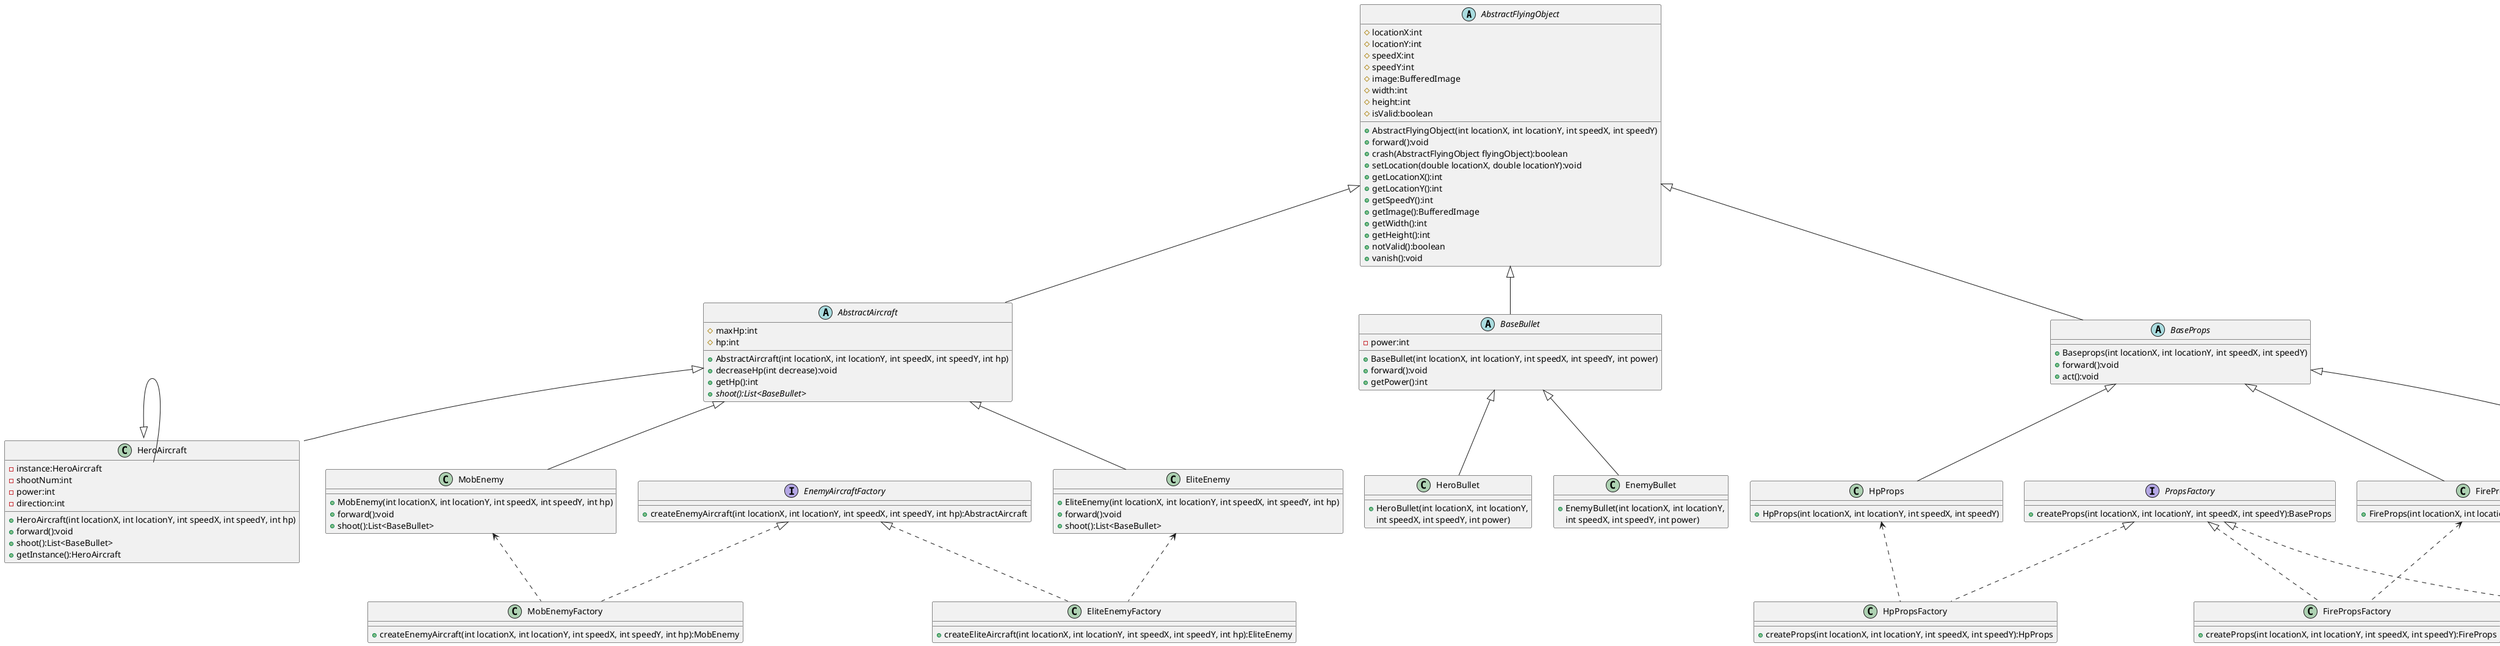 @startuml
'https://plantuml.com/class-diagram

abstract class AbstractFlyingObject
{
    # locationX:int
    # locationY:int
    # speedX:int
    # speedY:int
    # image:BufferedImage
    # width:int
    # height:int
    # isValid:boolean

    + AbstractFlyingObject(int locationX, int locationY, int speedX, int speedY)
    + forward():void
    + crash(AbstractFlyingObject flyingObject):boolean
    + setLocation(double locationX, double locationY):void
    + getLocationX():int
    + getLocationY():int
    + getSpeedY():int
    + getImage():BufferedImage
    + getWidth():int
    + getHeight():int
    + notValid():boolean
    + vanish():void
}
abstract class AbstractAircraft
{
	# maxHp:int
    # hp:int
    + AbstractAircraft(int locationX, int locationY, int speedX, int speedY, int hp)
    + decreaseHp(int decrease):void
    + getHp():int
    + {abstract} shoot():List<BaseBullet>
 }


class HeroAircraft {
    - instance:HeroAircraft
    - shootNum:int
    - power:int
    - direction:int
    + HeroAircraft(int locationX, int locationY, int speedX, int speedY, int hp)
    + forward():void
    + shoot():List<BaseBullet>
    + getInstance():HeroAircraft
}
HeroAircraft <|-- HeroAircraft::instance
AbstractAircraft <|-- HeroAircraft

class MobEnemy {
    + MobEnemy(int locationX, int locationY, int speedX, int speedY, int hp)
    + forward():void
    + shoot():List<BaseBullet>
}
AbstractAircraft <|-- MobEnemy

class EliteEnemy {
    + EliteEnemy(int locationX, int locationY, int speedX, int speedY, int hp)
    + forward():void
    + shoot():List<BaseBullet>
}
AbstractAircraft <|-- EliteEnemy

abstract class BaseBullet
{
    - power:int
    + BaseBullet(int locationX, int locationY, int speedX, int speedY, int power)
    + forward():void
	+ getPower():int
}

class HeroBullet {
    + HeroBullet(int locationX, int locationY,
     int speedX, int speedY, int power)
}

class EnemyBullet {
    + EnemyBullet(int locationX, int locationY,
     int speedX, int speedY, int power)
}

BaseBullet <|-- HeroBullet
BaseBullet <|-- EnemyBullet

abstract class BaseProps
{
    + Baseprops(int locationX, int locationY, int speedX, int speedY)
    + forward():void
	+ act():void
}

class HpProps{
    + HpProps(int locationX, int locationY, int speedX, int speedY)
}

class FireProps{
    + FireProps(int locationX, int locationY, int speedX, int speedY)
}

class BombProps{
    + BombProps(int locationX, int locationY, int speedX, int speedY)
}

BaseProps <|-- HpProps
BaseProps <|-- FireProps
BaseProps <|-- BombProps

AbstractFlyingObject <|-- AbstractAircraft
AbstractFlyingObject <|-- BaseBullet
AbstractFlyingObject <|-- BaseProps

interface EnemyAircraftFactory{
    + createEnemyAircraft(int locationX, int locationY, int speedX, int speedY, int hp):AbstractAircraft
}

class MobEnemyFactory{
    + createEnemyAircraft(int locationX, int locationY, int speedX, int speedY, int hp):MobEnemy
}

class EliteEnemyFactory{
    + createEliteAircraft(int locationX, int locationY, int speedX, int speedY, int hp):EliteEnemy
}

MobEnemy <.. MobEnemyFactory
EnemyAircraftFactory <|.. MobEnemyFactory
EliteEnemy <.. EliteEnemyFactory
EnemyAircraftFactory <|.. EliteEnemyFactory

interface PropsFactory{
    + createProps(int locationX, int locationY, int speedX, int speedY):BaseProps
}

class HpPropsFactory{
    + createProps(int locationX, int locationY, int speedX, int speedY):HpProps
}

class FirePropsFactory{
    + createProps(int locationX, int locationY, int speedX, int speedY):FireProps
}

class BombPropsFactory{
    + createProps(int locationX, int locationY, int speedX, int speedY):BombProps
}

HpProps <.. HpPropsFactory
PropsFactory <|.. HpPropsFactory

BombProps <.. BombPropsFactory
PropsFactory <|.. BombPropsFactory

FireProps <.. FirePropsFactory
PropsFactory <|.. FirePropsFactory

@enduml
